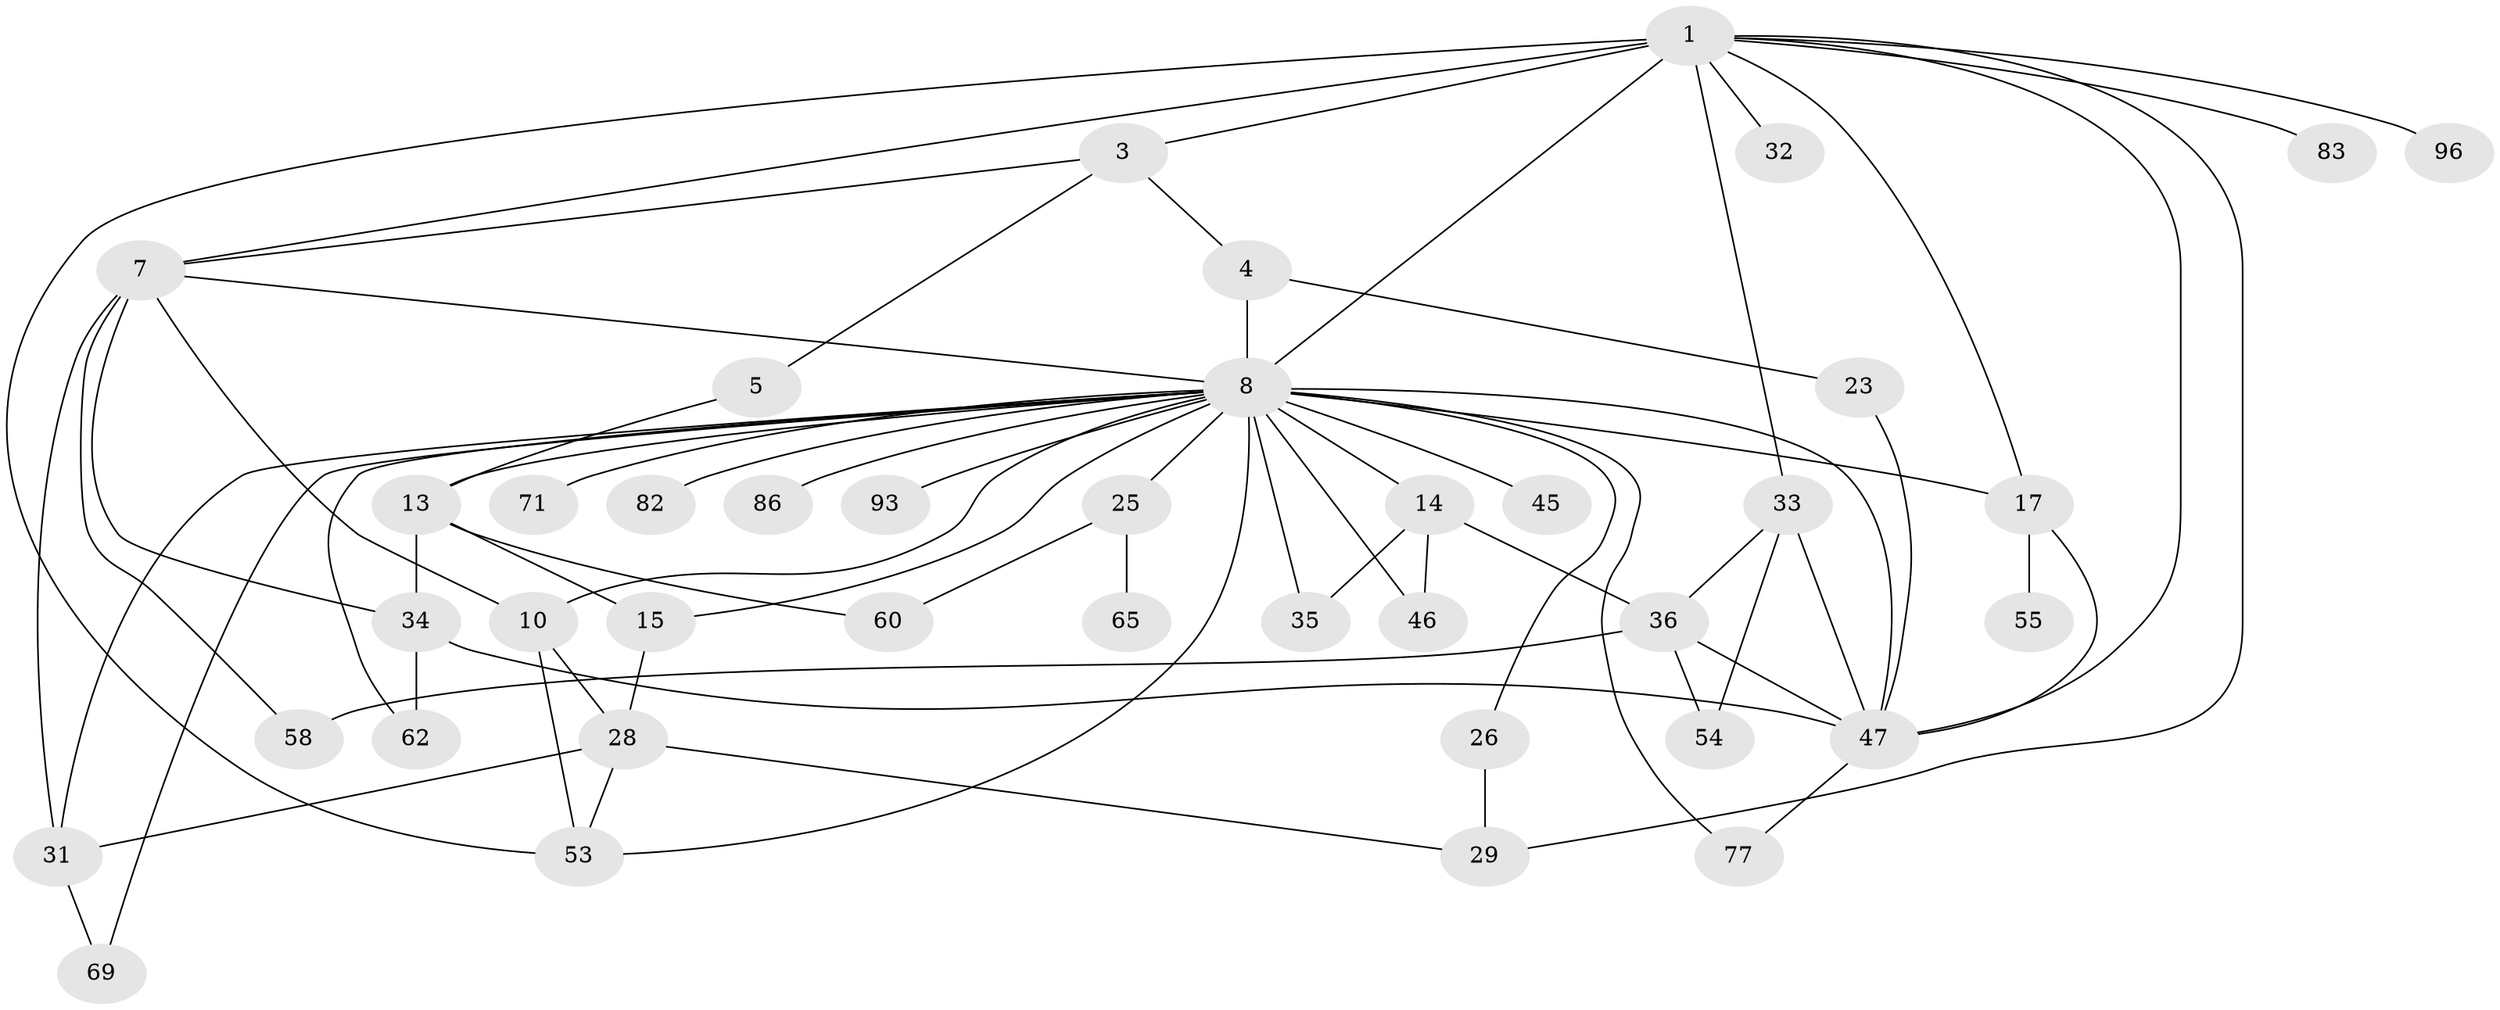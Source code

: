 // original degree distribution, {9: 0.01, 5: 0.05, 4: 0.16, 2: 0.27, 7: 0.01, 10: 0.01, 3: 0.25, 6: 0.02, 1: 0.22}
// Generated by graph-tools (version 1.1) at 2025/17/03/04/25 18:17:08]
// undirected, 40 vertices, 70 edges
graph export_dot {
graph [start="1"]
  node [color=gray90,style=filled];
  1 [super="+6+2+52+84"];
  3;
  4;
  5;
  7 [super="+37+30+43"];
  8 [super="+44+19+9+24+18+12"];
  10 [super="+11"];
  13;
  14;
  15 [super="+91+49"];
  17 [super="+27"];
  23;
  25 [super="+51"];
  26;
  28 [super="+61+48"];
  29 [super="+90"];
  31 [super="+40+74"];
  32;
  33 [super="+73"];
  34 [super="+88+92"];
  35;
  36 [super="+63+79+42"];
  45;
  46;
  47 [super="+70+64+68"];
  53 [super="+75"];
  54;
  55;
  58 [super="+59"];
  60;
  62 [super="+78+85"];
  65;
  69;
  71;
  77;
  82;
  83;
  86 [super="+98"];
  93 [super="+94"];
  96;
  1 -- 7;
  1 -- 32;
  1 -- 96;
  1 -- 17;
  1 -- 83;
  1 -- 53;
  1 -- 47;
  1 -- 33;
  1 -- 3;
  1 -- 29;
  1 -- 8 [weight=3];
  3 -- 4;
  3 -- 5;
  3 -- 7;
  4 -- 8 [weight=2];
  4 -- 23;
  5 -- 13;
  7 -- 34;
  7 -- 58;
  7 -- 10;
  7 -- 31;
  7 -- 8;
  8 -- 82;
  8 -- 71;
  8 -- 77;
  8 -- 46;
  8 -- 26;
  8 -- 69;
  8 -- 35;
  8 -- 10;
  8 -- 45 [weight=2];
  8 -- 14;
  8 -- 15;
  8 -- 13;
  8 -- 17;
  8 -- 86;
  8 -- 62;
  8 -- 31;
  8 -- 25;
  8 -- 47 [weight=2];
  8 -- 93;
  8 -- 53;
  10 -- 28;
  10 -- 53;
  13 -- 34;
  13 -- 60;
  13 -- 15 [weight=2];
  14 -- 36;
  14 -- 46;
  14 -- 35;
  15 -- 28;
  17 -- 55;
  17 -- 47;
  23 -- 47;
  25 -- 65;
  25 -- 60;
  26 -- 29;
  28 -- 29;
  28 -- 53;
  28 -- 31;
  31 -- 69;
  33 -- 54;
  33 -- 47;
  33 -- 36;
  34 -- 62 [weight=2];
  34 -- 47;
  36 -- 47 [weight=2];
  36 -- 58;
  36 -- 54;
  47 -- 77;
}
